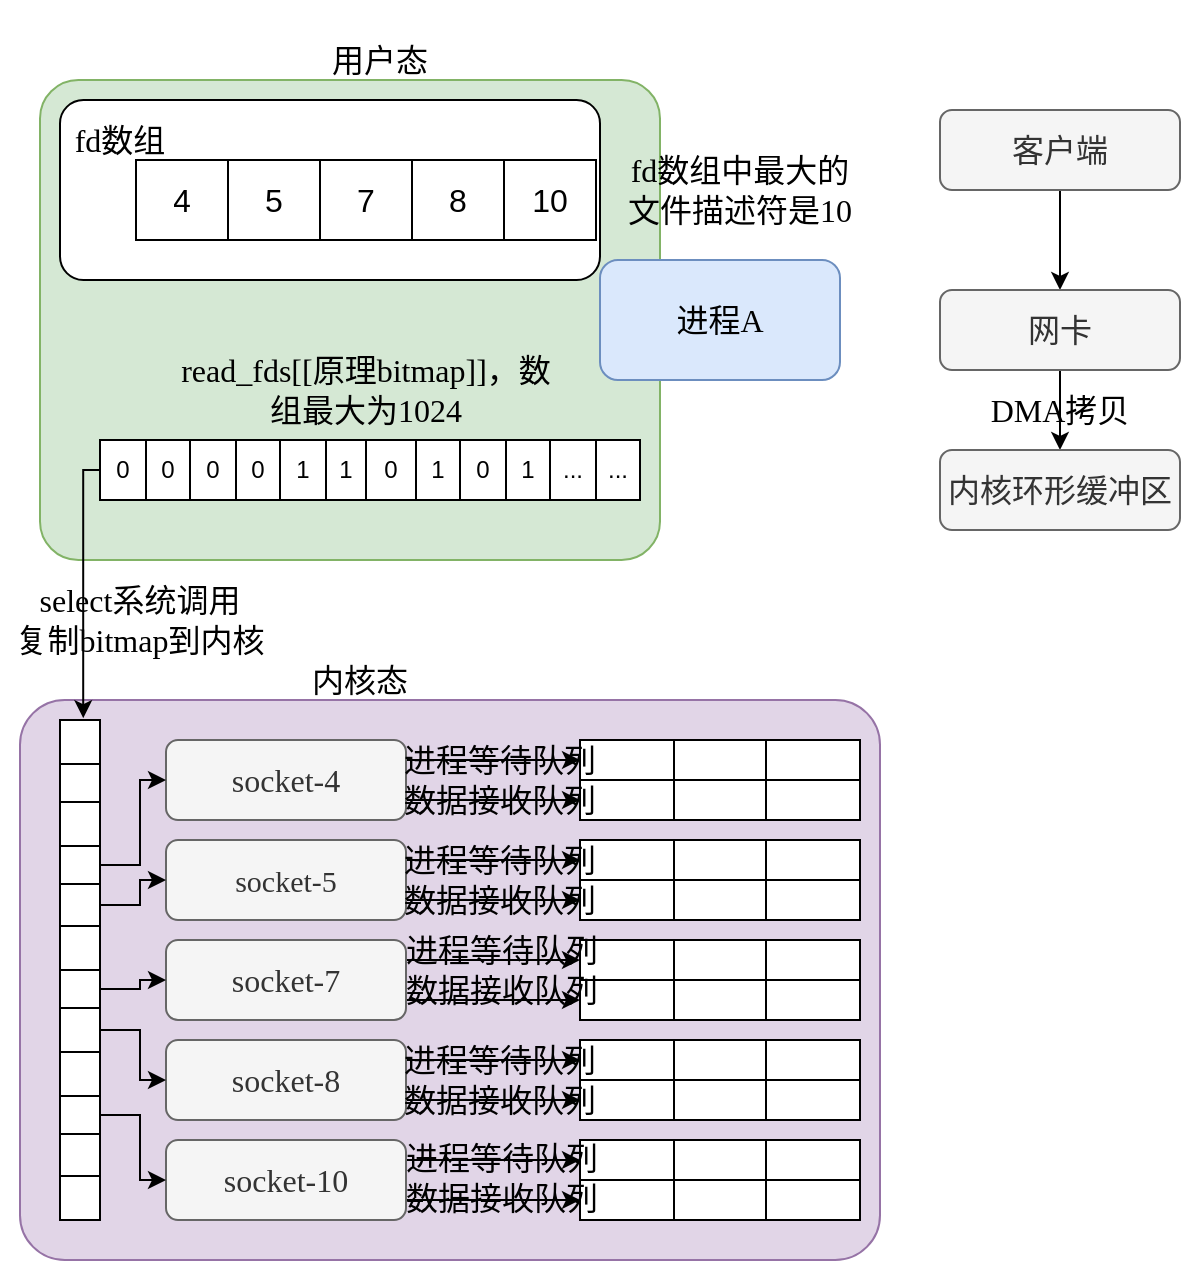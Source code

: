 <mxfile version="21.6.5" type="github">
  <diagram name="第 1 页" id="6udWS3ySSH0aya89lS8T">
    <mxGraphModel dx="1050" dy="625" grid="1" gridSize="10" guides="1" tooltips="1" connect="1" arrows="1" fold="1" page="1" pageScale="1" pageWidth="2336" pageHeight="1654" math="0" shadow="0">
      <root>
        <mxCell id="0" />
        <mxCell id="1" parent="0" />
        <mxCell id="ciYijQNUN_vE_E4ubc4L-1" value="" style="rounded=1;whiteSpace=wrap;html=1;arcSize=8;fillColor=#d5e8d4;strokeColor=#82b366;" vertex="1" parent="1">
          <mxGeometry x="90" y="70" width="310" height="240" as="geometry" />
        </mxCell>
        <mxCell id="ciYijQNUN_vE_E4ubc4L-2" value="&lt;font style=&quot;font-size: 16px;&quot;&gt;用户态&lt;/font&gt;" style="rounded=1;whiteSpace=wrap;html=1;fontFamily=Comic Sans MS;fillColor=none;strokeColor=none;" vertex="1" parent="1">
          <mxGeometry x="200" y="30" width="120" height="60" as="geometry" />
        </mxCell>
        <mxCell id="ciYijQNUN_vE_E4ubc4L-3" value="&lt;font style=&quot;font-size: 16px;&quot; face=&quot;Comic Sans MS&quot;&gt;进程A&lt;/font&gt;" style="rounded=1;whiteSpace=wrap;html=1;fillColor=#dae8fc;strokeColor=#6c8ebf;" vertex="1" parent="1">
          <mxGeometry x="370" y="160" width="120" height="60" as="geometry" />
        </mxCell>
        <mxCell id="ciYijQNUN_vE_E4ubc4L-4" value="" style="shape=table;startSize=0;container=1;collapsible=0;childLayout=tableLayout;fontFamily=Comic Sans MS;fontSize=16;" vertex="1" parent="1">
          <mxGeometry x="120" y="250" width="270" height="30" as="geometry" />
        </mxCell>
        <mxCell id="ciYijQNUN_vE_E4ubc4L-5" value="" style="shape=tableRow;horizontal=0;startSize=0;swimlaneHead=0;swimlaneBody=0;strokeColor=inherit;top=0;left=0;bottom=0;right=0;collapsible=0;dropTarget=0;fillColor=none;points=[[0,0.5],[1,0.5]];portConstraint=eastwest;" vertex="1" parent="ciYijQNUN_vE_E4ubc4L-4">
          <mxGeometry width="270" height="30" as="geometry" />
        </mxCell>
        <mxCell id="ciYijQNUN_vE_E4ubc4L-6" value="0" style="shape=partialRectangle;html=1;whiteSpace=wrap;connectable=0;strokeColor=inherit;overflow=hidden;fillColor=none;top=0;left=0;bottom=0;right=0;pointerEvents=1;" vertex="1" parent="ciYijQNUN_vE_E4ubc4L-5">
          <mxGeometry width="23" height="30" as="geometry">
            <mxRectangle width="23" height="30" as="alternateBounds" />
          </mxGeometry>
        </mxCell>
        <mxCell id="ciYijQNUN_vE_E4ubc4L-7" value="0" style="shape=partialRectangle;html=1;whiteSpace=wrap;connectable=0;strokeColor=inherit;overflow=hidden;fillColor=none;top=0;left=0;bottom=0;right=0;pointerEvents=1;" vertex="1" parent="ciYijQNUN_vE_E4ubc4L-5">
          <mxGeometry x="23" width="22" height="30" as="geometry">
            <mxRectangle width="22" height="30" as="alternateBounds" />
          </mxGeometry>
        </mxCell>
        <mxCell id="ciYijQNUN_vE_E4ubc4L-8" value="0" style="shape=partialRectangle;html=1;whiteSpace=wrap;connectable=0;strokeColor=inherit;overflow=hidden;fillColor=none;top=0;left=0;bottom=0;right=0;pointerEvents=1;" vertex="1" parent="ciYijQNUN_vE_E4ubc4L-5">
          <mxGeometry x="45" width="23" height="30" as="geometry">
            <mxRectangle width="23" height="30" as="alternateBounds" />
          </mxGeometry>
        </mxCell>
        <mxCell id="ciYijQNUN_vE_E4ubc4L-9" value="0" style="shape=partialRectangle;html=1;whiteSpace=wrap;connectable=0;strokeColor=inherit;overflow=hidden;fillColor=none;top=0;left=0;bottom=0;right=0;pointerEvents=1;" vertex="1" parent="ciYijQNUN_vE_E4ubc4L-5">
          <mxGeometry x="68" width="22" height="30" as="geometry">
            <mxRectangle width="22" height="30" as="alternateBounds" />
          </mxGeometry>
        </mxCell>
        <mxCell id="ciYijQNUN_vE_E4ubc4L-10" value="1" style="shape=partialRectangle;html=1;whiteSpace=wrap;connectable=0;strokeColor=inherit;overflow=hidden;fillColor=none;top=0;left=0;bottom=0;right=0;pointerEvents=1;" vertex="1" parent="ciYijQNUN_vE_E4ubc4L-5">
          <mxGeometry x="90" width="23" height="30" as="geometry">
            <mxRectangle width="23" height="30" as="alternateBounds" />
          </mxGeometry>
        </mxCell>
        <mxCell id="ciYijQNUN_vE_E4ubc4L-11" value="1" style="shape=partialRectangle;html=1;whiteSpace=wrap;connectable=0;strokeColor=inherit;overflow=hidden;fillColor=none;top=0;left=0;bottom=0;right=0;pointerEvents=1;" vertex="1" parent="ciYijQNUN_vE_E4ubc4L-5">
          <mxGeometry x="113" width="20" height="30" as="geometry">
            <mxRectangle width="20" height="30" as="alternateBounds" />
          </mxGeometry>
        </mxCell>
        <mxCell id="ciYijQNUN_vE_E4ubc4L-12" value="0" style="shape=partialRectangle;html=1;whiteSpace=wrap;connectable=0;strokeColor=inherit;overflow=hidden;fillColor=none;top=0;left=0;bottom=0;right=0;pointerEvents=1;" vertex="1" parent="ciYijQNUN_vE_E4ubc4L-5">
          <mxGeometry x="133" width="25" height="30" as="geometry">
            <mxRectangle width="25" height="30" as="alternateBounds" />
          </mxGeometry>
        </mxCell>
        <mxCell id="ciYijQNUN_vE_E4ubc4L-13" value="1" style="shape=partialRectangle;html=1;whiteSpace=wrap;connectable=0;strokeColor=inherit;overflow=hidden;fillColor=none;top=0;left=0;bottom=0;right=0;pointerEvents=1;" vertex="1" parent="ciYijQNUN_vE_E4ubc4L-5">
          <mxGeometry x="158" width="22" height="30" as="geometry">
            <mxRectangle width="22" height="30" as="alternateBounds" />
          </mxGeometry>
        </mxCell>
        <mxCell id="ciYijQNUN_vE_E4ubc4L-14" value="0" style="shape=partialRectangle;html=1;whiteSpace=wrap;connectable=0;strokeColor=inherit;overflow=hidden;fillColor=none;top=0;left=0;bottom=0;right=0;pointerEvents=1;" vertex="1" parent="ciYijQNUN_vE_E4ubc4L-5">
          <mxGeometry x="180" width="23" height="30" as="geometry">
            <mxRectangle width="23" height="30" as="alternateBounds" />
          </mxGeometry>
        </mxCell>
        <mxCell id="ciYijQNUN_vE_E4ubc4L-15" value="1" style="shape=partialRectangle;html=1;whiteSpace=wrap;connectable=0;strokeColor=inherit;overflow=hidden;fillColor=none;top=0;left=0;bottom=0;right=0;pointerEvents=1;" vertex="1" parent="ciYijQNUN_vE_E4ubc4L-5">
          <mxGeometry x="203" width="22" height="30" as="geometry">
            <mxRectangle width="22" height="30" as="alternateBounds" />
          </mxGeometry>
        </mxCell>
        <mxCell id="ciYijQNUN_vE_E4ubc4L-16" value="..." style="shape=partialRectangle;html=1;whiteSpace=wrap;connectable=0;strokeColor=inherit;overflow=hidden;fillColor=none;top=0;left=0;bottom=0;right=0;pointerEvents=1;" vertex="1" parent="ciYijQNUN_vE_E4ubc4L-5">
          <mxGeometry x="225" width="23" height="30" as="geometry">
            <mxRectangle width="23" height="30" as="alternateBounds" />
          </mxGeometry>
        </mxCell>
        <mxCell id="ciYijQNUN_vE_E4ubc4L-17" value="..." style="shape=partialRectangle;html=1;whiteSpace=wrap;connectable=0;strokeColor=inherit;overflow=hidden;fillColor=none;top=0;left=0;bottom=0;right=0;pointerEvents=1;" vertex="1" parent="ciYijQNUN_vE_E4ubc4L-5">
          <mxGeometry x="248" width="22" height="30" as="geometry">
            <mxRectangle width="22" height="30" as="alternateBounds" />
          </mxGeometry>
        </mxCell>
        <mxCell id="ciYijQNUN_vE_E4ubc4L-18" value="&lt;font style=&quot;font-size: 16px;&quot;&gt;read_fds[[原理bitmap]]，数组最大为1024&lt;/font&gt;" style="rounded=1;whiteSpace=wrap;html=1;fontFamily=Comic Sans MS;fillColor=none;strokeColor=none;" vertex="1" parent="1">
          <mxGeometry x="153" y="195" width="200" height="60" as="geometry" />
        </mxCell>
        <mxCell id="ciYijQNUN_vE_E4ubc4L-19" value="" style="rounded=1;whiteSpace=wrap;html=1;arcSize=13;" vertex="1" parent="1">
          <mxGeometry x="100" y="80" width="270" height="90" as="geometry" />
        </mxCell>
        <mxCell id="ciYijQNUN_vE_E4ubc4L-20" value="" style="shape=table;startSize=0;container=1;collapsible=0;childLayout=tableLayout;fontSize=15;" vertex="1" parent="1">
          <mxGeometry x="138" y="110" width="230" height="40" as="geometry" />
        </mxCell>
        <mxCell id="ciYijQNUN_vE_E4ubc4L-21" value="" style="shape=tableRow;horizontal=0;startSize=0;swimlaneHead=0;swimlaneBody=0;strokeColor=inherit;top=0;left=0;bottom=0;right=0;collapsible=0;dropTarget=0;fillColor=none;points=[[0,0.5],[1,0.5]];portConstraint=eastwest;fontSize=15;" vertex="1" parent="ciYijQNUN_vE_E4ubc4L-20">
          <mxGeometry width="230" height="40" as="geometry" />
        </mxCell>
        <mxCell id="ciYijQNUN_vE_E4ubc4L-22" value="4" style="shape=partialRectangle;html=1;whiteSpace=wrap;connectable=0;strokeColor=inherit;overflow=hidden;fillColor=none;top=0;left=0;bottom=0;right=0;pointerEvents=1;fontSize=16;" vertex="1" parent="ciYijQNUN_vE_E4ubc4L-21">
          <mxGeometry width="46" height="40" as="geometry">
            <mxRectangle width="46" height="40" as="alternateBounds" />
          </mxGeometry>
        </mxCell>
        <mxCell id="ciYijQNUN_vE_E4ubc4L-23" value="5" style="shape=partialRectangle;html=1;whiteSpace=wrap;connectable=0;strokeColor=inherit;overflow=hidden;fillColor=none;top=0;left=0;bottom=0;right=0;pointerEvents=1;fontSize=16;" vertex="1" parent="ciYijQNUN_vE_E4ubc4L-21">
          <mxGeometry x="46" width="46" height="40" as="geometry">
            <mxRectangle width="46" height="40" as="alternateBounds" />
          </mxGeometry>
        </mxCell>
        <mxCell id="ciYijQNUN_vE_E4ubc4L-24" value="7" style="shape=partialRectangle;html=1;whiteSpace=wrap;connectable=0;strokeColor=inherit;overflow=hidden;fillColor=none;top=0;left=0;bottom=0;right=0;pointerEvents=1;fontSize=16;" vertex="1" parent="ciYijQNUN_vE_E4ubc4L-21">
          <mxGeometry x="92" width="46" height="40" as="geometry">
            <mxRectangle width="46" height="40" as="alternateBounds" />
          </mxGeometry>
        </mxCell>
        <mxCell id="ciYijQNUN_vE_E4ubc4L-25" value="8" style="shape=partialRectangle;html=1;whiteSpace=wrap;connectable=0;strokeColor=inherit;overflow=hidden;fillColor=none;top=0;left=0;bottom=0;right=0;pointerEvents=1;fontSize=16;" vertex="1" parent="ciYijQNUN_vE_E4ubc4L-21">
          <mxGeometry x="138" width="46" height="40" as="geometry">
            <mxRectangle width="46" height="40" as="alternateBounds" />
          </mxGeometry>
        </mxCell>
        <mxCell id="ciYijQNUN_vE_E4ubc4L-26" value="10" style="shape=partialRectangle;html=1;whiteSpace=wrap;connectable=0;strokeColor=inherit;overflow=hidden;fillColor=none;top=0;left=0;bottom=0;right=0;pointerEvents=1;fontSize=16;" vertex="1" parent="ciYijQNUN_vE_E4ubc4L-21">
          <mxGeometry x="184" width="46" height="40" as="geometry">
            <mxRectangle width="46" height="40" as="alternateBounds" />
          </mxGeometry>
        </mxCell>
        <mxCell id="ciYijQNUN_vE_E4ubc4L-27" value="&lt;font style=&quot;font-size: 16px;&quot;&gt;fd数组&lt;/font&gt;" style="rounded=1;whiteSpace=wrap;html=1;fontFamily=Comic Sans MS;fillColor=none;strokeColor=none;" vertex="1" parent="1">
          <mxGeometry x="70" y="70" width="120" height="60" as="geometry" />
        </mxCell>
        <mxCell id="ciYijQNUN_vE_E4ubc4L-31" style="edgeStyle=orthogonalEdgeStyle;rounded=0;orthogonalLoop=1;jettySize=auto;html=1;exitX=0.5;exitY=1;exitDx=0;exitDy=0;entryX=0.5;entryY=0;entryDx=0;entryDy=0;" edge="1" parent="1" source="ciYijQNUN_vE_E4ubc4L-28" target="ciYijQNUN_vE_E4ubc4L-29">
          <mxGeometry relative="1" as="geometry" />
        </mxCell>
        <mxCell id="ciYijQNUN_vE_E4ubc4L-28" value="&lt;font style=&quot;font-size: 16px;&quot; face=&quot;Comic Sans MS&quot;&gt;客户端&lt;/font&gt;" style="rounded=1;whiteSpace=wrap;html=1;fillColor=#f5f5f5;fontColor=#333333;strokeColor=#666666;" vertex="1" parent="1">
          <mxGeometry x="540" y="85" width="120" height="40" as="geometry" />
        </mxCell>
        <mxCell id="ciYijQNUN_vE_E4ubc4L-32" style="edgeStyle=orthogonalEdgeStyle;rounded=0;orthogonalLoop=1;jettySize=auto;html=1;exitX=0.5;exitY=1;exitDx=0;exitDy=0;entryX=0.5;entryY=0;entryDx=0;entryDy=0;" edge="1" parent="1" source="ciYijQNUN_vE_E4ubc4L-29" target="ciYijQNUN_vE_E4ubc4L-30">
          <mxGeometry relative="1" as="geometry" />
        </mxCell>
        <mxCell id="ciYijQNUN_vE_E4ubc4L-29" value="&lt;font style=&quot;font-size: 16px;&quot; face=&quot;Comic Sans MS&quot;&gt;网卡&lt;/font&gt;" style="rounded=1;whiteSpace=wrap;html=1;fillColor=#f5f5f5;fontColor=#333333;strokeColor=#666666;" vertex="1" parent="1">
          <mxGeometry x="540" y="175" width="120" height="40" as="geometry" />
        </mxCell>
        <mxCell id="ciYijQNUN_vE_E4ubc4L-30" value="&lt;font style=&quot;font-size: 16px;&quot; face=&quot;Comic Sans MS&quot;&gt;内核环形缓冲区&lt;/font&gt;" style="rounded=1;whiteSpace=wrap;html=1;fillColor=#f5f5f5;fontColor=#333333;strokeColor=#666666;" vertex="1" parent="1">
          <mxGeometry x="540" y="255" width="120" height="40" as="geometry" />
        </mxCell>
        <mxCell id="ciYijQNUN_vE_E4ubc4L-33" value="&lt;font style=&quot;font-size: 16px;&quot;&gt;DMA拷贝&lt;/font&gt;" style="rounded=1;whiteSpace=wrap;html=1;fontFamily=Comic Sans MS;fillColor=none;strokeColor=none;" vertex="1" parent="1">
          <mxGeometry x="540" y="205" width="120" height="60" as="geometry" />
        </mxCell>
        <mxCell id="ciYijQNUN_vE_E4ubc4L-34" value="&lt;font style=&quot;font-size: 16px;&quot;&gt;fd数组中最大的文件描述符是10&lt;/font&gt;" style="rounded=1;whiteSpace=wrap;html=1;fontFamily=Comic Sans MS;fillColor=none;strokeColor=none;" vertex="1" parent="1">
          <mxGeometry x="380" y="95" width="120" height="60" as="geometry" />
        </mxCell>
        <mxCell id="ciYijQNUN_vE_E4ubc4L-35" value="" style="rounded=1;whiteSpace=wrap;html=1;arcSize=8;fillColor=#e1d5e7;strokeColor=#9673a6;" vertex="1" parent="1">
          <mxGeometry x="80" y="380" width="430" height="280" as="geometry" />
        </mxCell>
        <mxCell id="ciYijQNUN_vE_E4ubc4L-36" value="&lt;font style=&quot;font-size: 16px;&quot;&gt;内核态&lt;/font&gt;" style="rounded=1;whiteSpace=wrap;html=1;fontFamily=Comic Sans MS;fillColor=none;strokeColor=none;" vertex="1" parent="1">
          <mxGeometry x="190" y="340" width="120" height="60" as="geometry" />
        </mxCell>
        <mxCell id="ciYijQNUN_vE_E4ubc4L-63" value="" style="shape=table;startSize=0;container=1;collapsible=0;childLayout=tableLayout;" vertex="1" parent="1">
          <mxGeometry x="100" y="390" width="20" height="250" as="geometry" />
        </mxCell>
        <mxCell id="ciYijQNUN_vE_E4ubc4L-64" value="" style="shape=tableRow;horizontal=0;startSize=0;swimlaneHead=0;swimlaneBody=0;strokeColor=inherit;top=0;left=0;bottom=0;right=0;collapsible=0;dropTarget=0;fillColor=none;points=[[0,0.5],[1,0.5]];portConstraint=eastwest;" vertex="1" parent="ciYijQNUN_vE_E4ubc4L-63">
          <mxGeometry width="20" height="22" as="geometry" />
        </mxCell>
        <mxCell id="ciYijQNUN_vE_E4ubc4L-65" value="" style="shape=partialRectangle;html=1;whiteSpace=wrap;connectable=0;strokeColor=inherit;overflow=hidden;fillColor=none;top=0;left=0;bottom=0;right=0;pointerEvents=1;" vertex="1" parent="ciYijQNUN_vE_E4ubc4L-64">
          <mxGeometry width="20" height="22" as="geometry">
            <mxRectangle width="20" height="22" as="alternateBounds" />
          </mxGeometry>
        </mxCell>
        <mxCell id="ciYijQNUN_vE_E4ubc4L-66" value="" style="shape=tableRow;horizontal=0;startSize=0;swimlaneHead=0;swimlaneBody=0;strokeColor=inherit;top=0;left=0;bottom=0;right=0;collapsible=0;dropTarget=0;fillColor=none;points=[[0,0.5],[1,0.5]];portConstraint=eastwest;" vertex="1" parent="ciYijQNUN_vE_E4ubc4L-63">
          <mxGeometry y="22" width="20" height="19" as="geometry" />
        </mxCell>
        <mxCell id="ciYijQNUN_vE_E4ubc4L-67" value="" style="shape=partialRectangle;html=1;whiteSpace=wrap;connectable=0;strokeColor=inherit;overflow=hidden;fillColor=none;top=0;left=0;bottom=0;right=0;pointerEvents=1;" vertex="1" parent="ciYijQNUN_vE_E4ubc4L-66">
          <mxGeometry width="20" height="19" as="geometry">
            <mxRectangle width="20" height="19" as="alternateBounds" />
          </mxGeometry>
        </mxCell>
        <mxCell id="ciYijQNUN_vE_E4ubc4L-68" value="" style="shape=tableRow;horizontal=0;startSize=0;swimlaneHead=0;swimlaneBody=0;strokeColor=inherit;top=0;left=0;bottom=0;right=0;collapsible=0;dropTarget=0;fillColor=none;points=[[0,0.5],[1,0.5]];portConstraint=eastwest;" vertex="1" parent="ciYijQNUN_vE_E4ubc4L-63">
          <mxGeometry y="41" width="20" height="22" as="geometry" />
        </mxCell>
        <mxCell id="ciYijQNUN_vE_E4ubc4L-69" value="" style="shape=partialRectangle;html=1;whiteSpace=wrap;connectable=0;strokeColor=inherit;overflow=hidden;fillColor=none;top=0;left=0;bottom=0;right=0;pointerEvents=1;" vertex="1" parent="ciYijQNUN_vE_E4ubc4L-68">
          <mxGeometry width="20" height="22" as="geometry">
            <mxRectangle width="20" height="22" as="alternateBounds" />
          </mxGeometry>
        </mxCell>
        <mxCell id="ciYijQNUN_vE_E4ubc4L-72" value="" style="shape=tableRow;horizontal=0;startSize=0;swimlaneHead=0;swimlaneBody=0;strokeColor=inherit;top=0;left=0;bottom=0;right=0;collapsible=0;dropTarget=0;fillColor=none;points=[[0,0.5],[1,0.5]];portConstraint=eastwest;" vertex="1" parent="ciYijQNUN_vE_E4ubc4L-63">
          <mxGeometry y="63" width="20" height="19" as="geometry" />
        </mxCell>
        <mxCell id="ciYijQNUN_vE_E4ubc4L-73" value="" style="shape=partialRectangle;html=1;whiteSpace=wrap;connectable=0;strokeColor=inherit;overflow=hidden;fillColor=none;top=0;left=0;bottom=0;right=0;pointerEvents=1;" vertex="1" parent="ciYijQNUN_vE_E4ubc4L-72">
          <mxGeometry width="20" height="19" as="geometry">
            <mxRectangle width="20" height="19" as="alternateBounds" />
          </mxGeometry>
        </mxCell>
        <mxCell id="ciYijQNUN_vE_E4ubc4L-74" value="" style="shape=tableRow;horizontal=0;startSize=0;swimlaneHead=0;swimlaneBody=0;strokeColor=inherit;top=0;left=0;bottom=0;right=0;collapsible=0;dropTarget=0;fillColor=none;points=[[0,0.5],[1,0.5]];portConstraint=eastwest;" vertex="1" parent="ciYijQNUN_vE_E4ubc4L-63">
          <mxGeometry y="82" width="20" height="21" as="geometry" />
        </mxCell>
        <mxCell id="ciYijQNUN_vE_E4ubc4L-75" value="" style="shape=partialRectangle;html=1;whiteSpace=wrap;connectable=0;strokeColor=inherit;overflow=hidden;fillColor=none;top=0;left=0;bottom=0;right=0;pointerEvents=1;" vertex="1" parent="ciYijQNUN_vE_E4ubc4L-74">
          <mxGeometry width="20" height="21" as="geometry">
            <mxRectangle width="20" height="21" as="alternateBounds" />
          </mxGeometry>
        </mxCell>
        <mxCell id="ciYijQNUN_vE_E4ubc4L-76" value="" style="shape=tableRow;horizontal=0;startSize=0;swimlaneHead=0;swimlaneBody=0;strokeColor=inherit;top=0;left=0;bottom=0;right=0;collapsible=0;dropTarget=0;fillColor=none;points=[[0,0.5],[1,0.5]];portConstraint=eastwest;" vertex="1" parent="ciYijQNUN_vE_E4ubc4L-63">
          <mxGeometry y="103" width="20" height="22" as="geometry" />
        </mxCell>
        <mxCell id="ciYijQNUN_vE_E4ubc4L-77" value="" style="shape=partialRectangle;html=1;whiteSpace=wrap;connectable=0;strokeColor=inherit;overflow=hidden;fillColor=none;top=0;left=0;bottom=0;right=0;pointerEvents=1;" vertex="1" parent="ciYijQNUN_vE_E4ubc4L-76">
          <mxGeometry width="20" height="22" as="geometry">
            <mxRectangle width="20" height="22" as="alternateBounds" />
          </mxGeometry>
        </mxCell>
        <mxCell id="ciYijQNUN_vE_E4ubc4L-78" value="" style="shape=tableRow;horizontal=0;startSize=0;swimlaneHead=0;swimlaneBody=0;strokeColor=inherit;top=0;left=0;bottom=0;right=0;collapsible=0;dropTarget=0;fillColor=none;points=[[0,0.5],[1,0.5]];portConstraint=eastwest;" vertex="1" parent="ciYijQNUN_vE_E4ubc4L-63">
          <mxGeometry y="125" width="20" height="19" as="geometry" />
        </mxCell>
        <mxCell id="ciYijQNUN_vE_E4ubc4L-79" value="" style="shape=partialRectangle;html=1;whiteSpace=wrap;connectable=0;strokeColor=inherit;overflow=hidden;fillColor=none;top=0;left=0;bottom=0;right=0;pointerEvents=1;" vertex="1" parent="ciYijQNUN_vE_E4ubc4L-78">
          <mxGeometry width="20" height="19" as="geometry">
            <mxRectangle width="20" height="19" as="alternateBounds" />
          </mxGeometry>
        </mxCell>
        <mxCell id="ciYijQNUN_vE_E4ubc4L-80" value="" style="shape=tableRow;horizontal=0;startSize=0;swimlaneHead=0;swimlaneBody=0;strokeColor=inherit;top=0;left=0;bottom=0;right=0;collapsible=0;dropTarget=0;fillColor=none;points=[[0,0.5],[1,0.5]];portConstraint=eastwest;" vertex="1" parent="ciYijQNUN_vE_E4ubc4L-63">
          <mxGeometry y="144" width="20" height="22" as="geometry" />
        </mxCell>
        <mxCell id="ciYijQNUN_vE_E4ubc4L-81" value="" style="shape=partialRectangle;html=1;whiteSpace=wrap;connectable=0;strokeColor=inherit;overflow=hidden;fillColor=none;top=0;left=0;bottom=0;right=0;pointerEvents=1;" vertex="1" parent="ciYijQNUN_vE_E4ubc4L-80">
          <mxGeometry width="20" height="22" as="geometry">
            <mxRectangle width="20" height="22" as="alternateBounds" />
          </mxGeometry>
        </mxCell>
        <mxCell id="ciYijQNUN_vE_E4ubc4L-82" value="" style="shape=tableRow;horizontal=0;startSize=0;swimlaneHead=0;swimlaneBody=0;strokeColor=inherit;top=0;left=0;bottom=0;right=0;collapsible=0;dropTarget=0;fillColor=none;points=[[0,0.5],[1,0.5]];portConstraint=eastwest;" vertex="1" parent="ciYijQNUN_vE_E4ubc4L-63">
          <mxGeometry y="166" width="20" height="22" as="geometry" />
        </mxCell>
        <mxCell id="ciYijQNUN_vE_E4ubc4L-83" value="" style="shape=partialRectangle;html=1;whiteSpace=wrap;connectable=0;strokeColor=inherit;overflow=hidden;fillColor=none;top=0;left=0;bottom=0;right=0;pointerEvents=1;" vertex="1" parent="ciYijQNUN_vE_E4ubc4L-82">
          <mxGeometry width="20" height="22" as="geometry">
            <mxRectangle width="20" height="22" as="alternateBounds" />
          </mxGeometry>
        </mxCell>
        <mxCell id="ciYijQNUN_vE_E4ubc4L-84" value="" style="shape=tableRow;horizontal=0;startSize=0;swimlaneHead=0;swimlaneBody=0;strokeColor=inherit;top=0;left=0;bottom=0;right=0;collapsible=0;dropTarget=0;fillColor=none;points=[[0,0.5],[1,0.5]];portConstraint=eastwest;" vertex="1" parent="ciYijQNUN_vE_E4ubc4L-63">
          <mxGeometry y="188" width="20" height="19" as="geometry" />
        </mxCell>
        <mxCell id="ciYijQNUN_vE_E4ubc4L-85" value="" style="shape=partialRectangle;html=1;whiteSpace=wrap;connectable=0;strokeColor=inherit;overflow=hidden;fillColor=none;top=0;left=0;bottom=0;right=0;pointerEvents=1;" vertex="1" parent="ciYijQNUN_vE_E4ubc4L-84">
          <mxGeometry width="20" height="19" as="geometry">
            <mxRectangle width="20" height="19" as="alternateBounds" />
          </mxGeometry>
        </mxCell>
        <mxCell id="ciYijQNUN_vE_E4ubc4L-86" value="" style="shape=tableRow;horizontal=0;startSize=0;swimlaneHead=0;swimlaneBody=0;strokeColor=inherit;top=0;left=0;bottom=0;right=0;collapsible=0;dropTarget=0;fillColor=none;points=[[0,0.5],[1,0.5]];portConstraint=eastwest;" vertex="1" parent="ciYijQNUN_vE_E4ubc4L-63">
          <mxGeometry y="207" width="20" height="21" as="geometry" />
        </mxCell>
        <mxCell id="ciYijQNUN_vE_E4ubc4L-87" value="" style="shape=partialRectangle;html=1;whiteSpace=wrap;connectable=0;strokeColor=inherit;overflow=hidden;fillColor=none;top=0;left=0;bottom=0;right=0;pointerEvents=1;" vertex="1" parent="ciYijQNUN_vE_E4ubc4L-86">
          <mxGeometry width="20" height="21" as="geometry">
            <mxRectangle width="20" height="21" as="alternateBounds" />
          </mxGeometry>
        </mxCell>
        <mxCell id="ciYijQNUN_vE_E4ubc4L-70" value="" style="shape=tableRow;horizontal=0;startSize=0;swimlaneHead=0;swimlaneBody=0;strokeColor=inherit;top=0;left=0;bottom=0;right=0;collapsible=0;dropTarget=0;fillColor=none;points=[[0,0.5],[1,0.5]];portConstraint=eastwest;" vertex="1" parent="ciYijQNUN_vE_E4ubc4L-63">
          <mxGeometry y="228" width="20" height="22" as="geometry" />
        </mxCell>
        <mxCell id="ciYijQNUN_vE_E4ubc4L-71" value="" style="shape=partialRectangle;html=1;whiteSpace=wrap;connectable=0;strokeColor=inherit;overflow=hidden;fillColor=none;top=0;left=0;bottom=0;right=0;pointerEvents=1;" vertex="1" parent="ciYijQNUN_vE_E4ubc4L-70">
          <mxGeometry width="20" height="22" as="geometry">
            <mxRectangle width="20" height="22" as="alternateBounds" />
          </mxGeometry>
        </mxCell>
        <mxCell id="ciYijQNUN_vE_E4ubc4L-88" style="edgeStyle=orthogonalEdgeStyle;rounded=0;orthogonalLoop=1;jettySize=auto;html=1;exitX=0;exitY=0.5;exitDx=0;exitDy=0;entryX=0.58;entryY=-0.042;entryDx=0;entryDy=0;entryPerimeter=0;" edge="1" parent="1" source="ciYijQNUN_vE_E4ubc4L-5" target="ciYijQNUN_vE_E4ubc4L-64">
          <mxGeometry relative="1" as="geometry">
            <Array as="points">
              <mxPoint x="112" y="265" />
            </Array>
          </mxGeometry>
        </mxCell>
        <mxCell id="ciYijQNUN_vE_E4ubc4L-90" value="&lt;font style=&quot;font-size: 16px;&quot;&gt;select系统调用&lt;br&gt;复制bitmap到内核&lt;br&gt;&lt;/font&gt;" style="rounded=1;whiteSpace=wrap;html=1;fontFamily=Comic Sans MS;fillColor=none;strokeColor=none;" vertex="1" parent="1">
          <mxGeometry x="70" y="310" width="140" height="60" as="geometry" />
        </mxCell>
        <mxCell id="ciYijQNUN_vE_E4ubc4L-147" style="edgeStyle=orthogonalEdgeStyle;rounded=0;orthogonalLoop=1;jettySize=auto;html=1;exitX=1;exitY=0.25;exitDx=0;exitDy=0;" edge="1" parent="1" source="ciYijQNUN_vE_E4ubc4L-91" target="ciYijQNUN_vE_E4ubc4L-98">
          <mxGeometry relative="1" as="geometry" />
        </mxCell>
        <mxCell id="ciYijQNUN_vE_E4ubc4L-148" style="edgeStyle=orthogonalEdgeStyle;rounded=0;orthogonalLoop=1;jettySize=auto;html=1;exitX=1;exitY=0.75;exitDx=0;exitDy=0;" edge="1" parent="1" source="ciYijQNUN_vE_E4ubc4L-91" target="ciYijQNUN_vE_E4ubc4L-103">
          <mxGeometry relative="1" as="geometry" />
        </mxCell>
        <mxCell id="ciYijQNUN_vE_E4ubc4L-91" value="&lt;font style=&quot;font-size: 16px;&quot; face=&quot;Comic Sans MS&quot;&gt;socket-4&lt;/font&gt;" style="rounded=1;whiteSpace=wrap;html=1;fillColor=#f5f5f5;fontColor=#333333;strokeColor=#666666;" vertex="1" parent="1">
          <mxGeometry x="153" y="400" width="120" height="40" as="geometry" />
        </mxCell>
        <mxCell id="ciYijQNUN_vE_E4ubc4L-150" style="edgeStyle=orthogonalEdgeStyle;rounded=0;orthogonalLoop=1;jettySize=auto;html=1;exitX=1;exitY=0.25;exitDx=0;exitDy=0;" edge="1" parent="1" source="ciYijQNUN_vE_E4ubc4L-92" target="ciYijQNUN_vE_E4ubc4L-113">
          <mxGeometry relative="1" as="geometry" />
        </mxCell>
        <mxCell id="ciYijQNUN_vE_E4ubc4L-151" style="edgeStyle=orthogonalEdgeStyle;rounded=0;orthogonalLoop=1;jettySize=auto;html=1;exitX=1;exitY=0.75;exitDx=0;exitDy=0;" edge="1" parent="1" source="ciYijQNUN_vE_E4ubc4L-92" target="ciYijQNUN_vE_E4ubc4L-108">
          <mxGeometry relative="1" as="geometry" />
        </mxCell>
        <mxCell id="ciYijQNUN_vE_E4ubc4L-92" value="&lt;font face=&quot;Comic Sans MS&quot; style=&quot;font-size: 15px;&quot;&gt;socket-5&lt;/font&gt;" style="rounded=1;whiteSpace=wrap;html=1;fillColor=#f5f5f5;fontColor=#333333;strokeColor=#666666;" vertex="1" parent="1">
          <mxGeometry x="153" y="450" width="120" height="40" as="geometry" />
        </mxCell>
        <mxCell id="ciYijQNUN_vE_E4ubc4L-152" style="edgeStyle=orthogonalEdgeStyle;rounded=0;orthogonalLoop=1;jettySize=auto;html=1;exitX=1;exitY=0.25;exitDx=0;exitDy=0;" edge="1" parent="1" source="ciYijQNUN_vE_E4ubc4L-93" target="ciYijQNUN_vE_E4ubc4L-123">
          <mxGeometry relative="1" as="geometry" />
        </mxCell>
        <mxCell id="ciYijQNUN_vE_E4ubc4L-153" style="edgeStyle=orthogonalEdgeStyle;rounded=0;orthogonalLoop=1;jettySize=auto;html=1;exitX=1;exitY=0.75;exitDx=0;exitDy=0;entryX=0;entryY=0.5;entryDx=0;entryDy=0;" edge="1" parent="1" source="ciYijQNUN_vE_E4ubc4L-93" target="ciYijQNUN_vE_E4ubc4L-118">
          <mxGeometry relative="1" as="geometry" />
        </mxCell>
        <mxCell id="ciYijQNUN_vE_E4ubc4L-93" value="&lt;font style=&quot;font-size: 16px;&quot; face=&quot;Comic Sans MS&quot;&gt;socket-7&lt;/font&gt;" style="rounded=1;whiteSpace=wrap;html=1;fillColor=#f5f5f5;fontColor=#333333;strokeColor=#666666;" vertex="1" parent="1">
          <mxGeometry x="153" y="500" width="120" height="40" as="geometry" />
        </mxCell>
        <mxCell id="ciYijQNUN_vE_E4ubc4L-154" style="edgeStyle=orthogonalEdgeStyle;rounded=0;orthogonalLoop=1;jettySize=auto;html=1;exitX=1;exitY=0.25;exitDx=0;exitDy=0;" edge="1" parent="1" source="ciYijQNUN_vE_E4ubc4L-94" target="ciYijQNUN_vE_E4ubc4L-133">
          <mxGeometry relative="1" as="geometry" />
        </mxCell>
        <mxCell id="ciYijQNUN_vE_E4ubc4L-155" style="edgeStyle=orthogonalEdgeStyle;rounded=0;orthogonalLoop=1;jettySize=auto;html=1;exitX=1;exitY=0.75;exitDx=0;exitDy=0;entryX=0;entryY=0.5;entryDx=0;entryDy=0;" edge="1" parent="1" source="ciYijQNUN_vE_E4ubc4L-94" target="ciYijQNUN_vE_E4ubc4L-128">
          <mxGeometry relative="1" as="geometry" />
        </mxCell>
        <mxCell id="ciYijQNUN_vE_E4ubc4L-94" value="&lt;font style=&quot;font-size: 16px;&quot; face=&quot;Comic Sans MS&quot;&gt;socket-8&lt;/font&gt;" style="rounded=1;whiteSpace=wrap;html=1;fillColor=#f5f5f5;fontColor=#333333;strokeColor=#666666;" vertex="1" parent="1">
          <mxGeometry x="153" y="550" width="120" height="40" as="geometry" />
        </mxCell>
        <mxCell id="ciYijQNUN_vE_E4ubc4L-156" style="edgeStyle=orthogonalEdgeStyle;rounded=0;orthogonalLoop=1;jettySize=auto;html=1;exitX=1;exitY=0.25;exitDx=0;exitDy=0;" edge="1" parent="1" source="ciYijQNUN_vE_E4ubc4L-95" target="ciYijQNUN_vE_E4ubc4L-143">
          <mxGeometry relative="1" as="geometry" />
        </mxCell>
        <mxCell id="ciYijQNUN_vE_E4ubc4L-157" style="edgeStyle=orthogonalEdgeStyle;rounded=0;orthogonalLoop=1;jettySize=auto;html=1;exitX=1;exitY=0.75;exitDx=0;exitDy=0;" edge="1" parent="1" source="ciYijQNUN_vE_E4ubc4L-95" target="ciYijQNUN_vE_E4ubc4L-138">
          <mxGeometry relative="1" as="geometry" />
        </mxCell>
        <mxCell id="ciYijQNUN_vE_E4ubc4L-95" value="&lt;font style=&quot;font-size: 16px;&quot; face=&quot;Comic Sans MS&quot;&gt;socket-10&lt;/font&gt;" style="rounded=1;whiteSpace=wrap;html=1;fillColor=#f5f5f5;fontColor=#333333;strokeColor=#666666;" vertex="1" parent="1">
          <mxGeometry x="153" y="600" width="120" height="40" as="geometry" />
        </mxCell>
        <mxCell id="ciYijQNUN_vE_E4ubc4L-97" value="" style="shape=table;startSize=0;container=1;collapsible=0;childLayout=tableLayout;" vertex="1" parent="1">
          <mxGeometry x="360" y="400" width="140" height="20" as="geometry" />
        </mxCell>
        <mxCell id="ciYijQNUN_vE_E4ubc4L-98" value="" style="shape=tableRow;horizontal=0;startSize=0;swimlaneHead=0;swimlaneBody=0;strokeColor=inherit;top=0;left=0;bottom=0;right=0;collapsible=0;dropTarget=0;fillColor=none;points=[[0,0.5],[1,0.5]];portConstraint=eastwest;" vertex="1" parent="ciYijQNUN_vE_E4ubc4L-97">
          <mxGeometry width="140" height="20" as="geometry" />
        </mxCell>
        <mxCell id="ciYijQNUN_vE_E4ubc4L-99" value="" style="shape=partialRectangle;html=1;whiteSpace=wrap;connectable=0;strokeColor=inherit;overflow=hidden;fillColor=none;top=0;left=0;bottom=0;right=0;pointerEvents=1;" vertex="1" parent="ciYijQNUN_vE_E4ubc4L-98">
          <mxGeometry width="47" height="20" as="geometry">
            <mxRectangle width="47" height="20" as="alternateBounds" />
          </mxGeometry>
        </mxCell>
        <mxCell id="ciYijQNUN_vE_E4ubc4L-100" value="" style="shape=partialRectangle;html=1;whiteSpace=wrap;connectable=0;strokeColor=inherit;overflow=hidden;fillColor=none;top=0;left=0;bottom=0;right=0;pointerEvents=1;" vertex="1" parent="ciYijQNUN_vE_E4ubc4L-98">
          <mxGeometry x="47" width="46" height="20" as="geometry">
            <mxRectangle width="46" height="20" as="alternateBounds" />
          </mxGeometry>
        </mxCell>
        <mxCell id="ciYijQNUN_vE_E4ubc4L-101" value="" style="shape=partialRectangle;html=1;whiteSpace=wrap;connectable=0;strokeColor=inherit;overflow=hidden;fillColor=none;top=0;left=0;bottom=0;right=0;pointerEvents=1;" vertex="1" parent="ciYijQNUN_vE_E4ubc4L-98">
          <mxGeometry x="93" width="47" height="20" as="geometry">
            <mxRectangle width="47" height="20" as="alternateBounds" />
          </mxGeometry>
        </mxCell>
        <mxCell id="ciYijQNUN_vE_E4ubc4L-102" value="" style="shape=table;startSize=0;container=1;collapsible=0;childLayout=tableLayout;" vertex="1" parent="1">
          <mxGeometry x="360" y="420" width="140" height="20" as="geometry" />
        </mxCell>
        <mxCell id="ciYijQNUN_vE_E4ubc4L-103" value="" style="shape=tableRow;horizontal=0;startSize=0;swimlaneHead=0;swimlaneBody=0;strokeColor=inherit;top=0;left=0;bottom=0;right=0;collapsible=0;dropTarget=0;fillColor=none;points=[[0,0.5],[1,0.5]];portConstraint=eastwest;" vertex="1" parent="ciYijQNUN_vE_E4ubc4L-102">
          <mxGeometry width="140" height="20" as="geometry" />
        </mxCell>
        <mxCell id="ciYijQNUN_vE_E4ubc4L-104" value="" style="shape=partialRectangle;html=1;whiteSpace=wrap;connectable=0;strokeColor=inherit;overflow=hidden;fillColor=none;top=0;left=0;bottom=0;right=0;pointerEvents=1;" vertex="1" parent="ciYijQNUN_vE_E4ubc4L-103">
          <mxGeometry width="47" height="20" as="geometry">
            <mxRectangle width="47" height="20" as="alternateBounds" />
          </mxGeometry>
        </mxCell>
        <mxCell id="ciYijQNUN_vE_E4ubc4L-105" value="" style="shape=partialRectangle;html=1;whiteSpace=wrap;connectable=0;strokeColor=inherit;overflow=hidden;fillColor=none;top=0;left=0;bottom=0;right=0;pointerEvents=1;" vertex="1" parent="ciYijQNUN_vE_E4ubc4L-103">
          <mxGeometry x="47" width="46" height="20" as="geometry">
            <mxRectangle width="46" height="20" as="alternateBounds" />
          </mxGeometry>
        </mxCell>
        <mxCell id="ciYijQNUN_vE_E4ubc4L-106" value="" style="shape=partialRectangle;html=1;whiteSpace=wrap;connectable=0;strokeColor=inherit;overflow=hidden;fillColor=none;top=0;left=0;bottom=0;right=0;pointerEvents=1;" vertex="1" parent="ciYijQNUN_vE_E4ubc4L-103">
          <mxGeometry x="93" width="47" height="20" as="geometry">
            <mxRectangle width="47" height="20" as="alternateBounds" />
          </mxGeometry>
        </mxCell>
        <mxCell id="ciYijQNUN_vE_E4ubc4L-107" value="" style="shape=table;startSize=0;container=1;collapsible=0;childLayout=tableLayout;" vertex="1" parent="1">
          <mxGeometry x="360" y="470" width="140" height="20" as="geometry" />
        </mxCell>
        <mxCell id="ciYijQNUN_vE_E4ubc4L-108" value="" style="shape=tableRow;horizontal=0;startSize=0;swimlaneHead=0;swimlaneBody=0;strokeColor=inherit;top=0;left=0;bottom=0;right=0;collapsible=0;dropTarget=0;fillColor=none;points=[[0,0.5],[1,0.5]];portConstraint=eastwest;" vertex="1" parent="ciYijQNUN_vE_E4ubc4L-107">
          <mxGeometry width="140" height="20" as="geometry" />
        </mxCell>
        <mxCell id="ciYijQNUN_vE_E4ubc4L-109" value="" style="shape=partialRectangle;html=1;whiteSpace=wrap;connectable=0;strokeColor=inherit;overflow=hidden;fillColor=none;top=0;left=0;bottom=0;right=0;pointerEvents=1;" vertex="1" parent="ciYijQNUN_vE_E4ubc4L-108">
          <mxGeometry width="47" height="20" as="geometry">
            <mxRectangle width="47" height="20" as="alternateBounds" />
          </mxGeometry>
        </mxCell>
        <mxCell id="ciYijQNUN_vE_E4ubc4L-110" value="" style="shape=partialRectangle;html=1;whiteSpace=wrap;connectable=0;strokeColor=inherit;overflow=hidden;fillColor=none;top=0;left=0;bottom=0;right=0;pointerEvents=1;" vertex="1" parent="ciYijQNUN_vE_E4ubc4L-108">
          <mxGeometry x="47" width="46" height="20" as="geometry">
            <mxRectangle width="46" height="20" as="alternateBounds" />
          </mxGeometry>
        </mxCell>
        <mxCell id="ciYijQNUN_vE_E4ubc4L-111" value="" style="shape=partialRectangle;html=1;whiteSpace=wrap;connectable=0;strokeColor=inherit;overflow=hidden;fillColor=none;top=0;left=0;bottom=0;right=0;pointerEvents=1;" vertex="1" parent="ciYijQNUN_vE_E4ubc4L-108">
          <mxGeometry x="93" width="47" height="20" as="geometry">
            <mxRectangle width="47" height="20" as="alternateBounds" />
          </mxGeometry>
        </mxCell>
        <mxCell id="ciYijQNUN_vE_E4ubc4L-112" value="" style="shape=table;startSize=0;container=1;collapsible=0;childLayout=tableLayout;" vertex="1" parent="1">
          <mxGeometry x="360" y="450" width="140" height="20" as="geometry" />
        </mxCell>
        <mxCell id="ciYijQNUN_vE_E4ubc4L-113" value="" style="shape=tableRow;horizontal=0;startSize=0;swimlaneHead=0;swimlaneBody=0;strokeColor=inherit;top=0;left=0;bottom=0;right=0;collapsible=0;dropTarget=0;fillColor=none;points=[[0,0.5],[1,0.5]];portConstraint=eastwest;" vertex="1" parent="ciYijQNUN_vE_E4ubc4L-112">
          <mxGeometry width="140" height="20" as="geometry" />
        </mxCell>
        <mxCell id="ciYijQNUN_vE_E4ubc4L-114" value="" style="shape=partialRectangle;html=1;whiteSpace=wrap;connectable=0;strokeColor=inherit;overflow=hidden;fillColor=none;top=0;left=0;bottom=0;right=0;pointerEvents=1;" vertex="1" parent="ciYijQNUN_vE_E4ubc4L-113">
          <mxGeometry width="47" height="20" as="geometry">
            <mxRectangle width="47" height="20" as="alternateBounds" />
          </mxGeometry>
        </mxCell>
        <mxCell id="ciYijQNUN_vE_E4ubc4L-115" value="" style="shape=partialRectangle;html=1;whiteSpace=wrap;connectable=0;strokeColor=inherit;overflow=hidden;fillColor=none;top=0;left=0;bottom=0;right=0;pointerEvents=1;" vertex="1" parent="ciYijQNUN_vE_E4ubc4L-113">
          <mxGeometry x="47" width="46" height="20" as="geometry">
            <mxRectangle width="46" height="20" as="alternateBounds" />
          </mxGeometry>
        </mxCell>
        <mxCell id="ciYijQNUN_vE_E4ubc4L-116" value="" style="shape=partialRectangle;html=1;whiteSpace=wrap;connectable=0;strokeColor=inherit;overflow=hidden;fillColor=none;top=0;left=0;bottom=0;right=0;pointerEvents=1;" vertex="1" parent="ciYijQNUN_vE_E4ubc4L-113">
          <mxGeometry x="93" width="47" height="20" as="geometry">
            <mxRectangle width="47" height="20" as="alternateBounds" />
          </mxGeometry>
        </mxCell>
        <mxCell id="ciYijQNUN_vE_E4ubc4L-117" value="" style="shape=table;startSize=0;container=1;collapsible=0;childLayout=tableLayout;" vertex="1" parent="1">
          <mxGeometry x="360" y="520" width="140" height="20" as="geometry" />
        </mxCell>
        <mxCell id="ciYijQNUN_vE_E4ubc4L-118" value="" style="shape=tableRow;horizontal=0;startSize=0;swimlaneHead=0;swimlaneBody=0;strokeColor=inherit;top=0;left=0;bottom=0;right=0;collapsible=0;dropTarget=0;fillColor=none;points=[[0,0.5],[1,0.5]];portConstraint=eastwest;" vertex="1" parent="ciYijQNUN_vE_E4ubc4L-117">
          <mxGeometry width="140" height="20" as="geometry" />
        </mxCell>
        <mxCell id="ciYijQNUN_vE_E4ubc4L-119" value="" style="shape=partialRectangle;html=1;whiteSpace=wrap;connectable=0;strokeColor=inherit;overflow=hidden;fillColor=none;top=0;left=0;bottom=0;right=0;pointerEvents=1;" vertex="1" parent="ciYijQNUN_vE_E4ubc4L-118">
          <mxGeometry width="47" height="20" as="geometry">
            <mxRectangle width="47" height="20" as="alternateBounds" />
          </mxGeometry>
        </mxCell>
        <mxCell id="ciYijQNUN_vE_E4ubc4L-120" value="" style="shape=partialRectangle;html=1;whiteSpace=wrap;connectable=0;strokeColor=inherit;overflow=hidden;fillColor=none;top=0;left=0;bottom=0;right=0;pointerEvents=1;" vertex="1" parent="ciYijQNUN_vE_E4ubc4L-118">
          <mxGeometry x="47" width="46" height="20" as="geometry">
            <mxRectangle width="46" height="20" as="alternateBounds" />
          </mxGeometry>
        </mxCell>
        <mxCell id="ciYijQNUN_vE_E4ubc4L-121" value="" style="shape=partialRectangle;html=1;whiteSpace=wrap;connectable=0;strokeColor=inherit;overflow=hidden;fillColor=none;top=0;left=0;bottom=0;right=0;pointerEvents=1;" vertex="1" parent="ciYijQNUN_vE_E4ubc4L-118">
          <mxGeometry x="93" width="47" height="20" as="geometry">
            <mxRectangle width="47" height="20" as="alternateBounds" />
          </mxGeometry>
        </mxCell>
        <mxCell id="ciYijQNUN_vE_E4ubc4L-122" value="" style="shape=table;startSize=0;container=1;collapsible=0;childLayout=tableLayout;" vertex="1" parent="1">
          <mxGeometry x="360" y="500" width="140" height="20" as="geometry" />
        </mxCell>
        <mxCell id="ciYijQNUN_vE_E4ubc4L-123" value="" style="shape=tableRow;horizontal=0;startSize=0;swimlaneHead=0;swimlaneBody=0;strokeColor=inherit;top=0;left=0;bottom=0;right=0;collapsible=0;dropTarget=0;fillColor=none;points=[[0,0.5],[1,0.5]];portConstraint=eastwest;" vertex="1" parent="ciYijQNUN_vE_E4ubc4L-122">
          <mxGeometry width="140" height="20" as="geometry" />
        </mxCell>
        <mxCell id="ciYijQNUN_vE_E4ubc4L-124" value="" style="shape=partialRectangle;html=1;whiteSpace=wrap;connectable=0;strokeColor=inherit;overflow=hidden;fillColor=none;top=0;left=0;bottom=0;right=0;pointerEvents=1;" vertex="1" parent="ciYijQNUN_vE_E4ubc4L-123">
          <mxGeometry width="47" height="20" as="geometry">
            <mxRectangle width="47" height="20" as="alternateBounds" />
          </mxGeometry>
        </mxCell>
        <mxCell id="ciYijQNUN_vE_E4ubc4L-125" value="" style="shape=partialRectangle;html=1;whiteSpace=wrap;connectable=0;strokeColor=inherit;overflow=hidden;fillColor=none;top=0;left=0;bottom=0;right=0;pointerEvents=1;" vertex="1" parent="ciYijQNUN_vE_E4ubc4L-123">
          <mxGeometry x="47" width="46" height="20" as="geometry">
            <mxRectangle width="46" height="20" as="alternateBounds" />
          </mxGeometry>
        </mxCell>
        <mxCell id="ciYijQNUN_vE_E4ubc4L-126" value="" style="shape=partialRectangle;html=1;whiteSpace=wrap;connectable=0;strokeColor=inherit;overflow=hidden;fillColor=none;top=0;left=0;bottom=0;right=0;pointerEvents=1;" vertex="1" parent="ciYijQNUN_vE_E4ubc4L-123">
          <mxGeometry x="93" width="47" height="20" as="geometry">
            <mxRectangle width="47" height="20" as="alternateBounds" />
          </mxGeometry>
        </mxCell>
        <mxCell id="ciYijQNUN_vE_E4ubc4L-127" value="" style="shape=table;startSize=0;container=1;collapsible=0;childLayout=tableLayout;" vertex="1" parent="1">
          <mxGeometry x="360" y="570" width="140" height="20" as="geometry" />
        </mxCell>
        <mxCell id="ciYijQNUN_vE_E4ubc4L-128" value="" style="shape=tableRow;horizontal=0;startSize=0;swimlaneHead=0;swimlaneBody=0;strokeColor=inherit;top=0;left=0;bottom=0;right=0;collapsible=0;dropTarget=0;fillColor=none;points=[[0,0.5],[1,0.5]];portConstraint=eastwest;" vertex="1" parent="ciYijQNUN_vE_E4ubc4L-127">
          <mxGeometry width="140" height="20" as="geometry" />
        </mxCell>
        <mxCell id="ciYijQNUN_vE_E4ubc4L-129" value="" style="shape=partialRectangle;html=1;whiteSpace=wrap;connectable=0;strokeColor=inherit;overflow=hidden;fillColor=none;top=0;left=0;bottom=0;right=0;pointerEvents=1;" vertex="1" parent="ciYijQNUN_vE_E4ubc4L-128">
          <mxGeometry width="47" height="20" as="geometry">
            <mxRectangle width="47" height="20" as="alternateBounds" />
          </mxGeometry>
        </mxCell>
        <mxCell id="ciYijQNUN_vE_E4ubc4L-130" value="" style="shape=partialRectangle;html=1;whiteSpace=wrap;connectable=0;strokeColor=inherit;overflow=hidden;fillColor=none;top=0;left=0;bottom=0;right=0;pointerEvents=1;" vertex="1" parent="ciYijQNUN_vE_E4ubc4L-128">
          <mxGeometry x="47" width="46" height="20" as="geometry">
            <mxRectangle width="46" height="20" as="alternateBounds" />
          </mxGeometry>
        </mxCell>
        <mxCell id="ciYijQNUN_vE_E4ubc4L-131" value="" style="shape=partialRectangle;html=1;whiteSpace=wrap;connectable=0;strokeColor=inherit;overflow=hidden;fillColor=none;top=0;left=0;bottom=0;right=0;pointerEvents=1;" vertex="1" parent="ciYijQNUN_vE_E4ubc4L-128">
          <mxGeometry x="93" width="47" height="20" as="geometry">
            <mxRectangle width="47" height="20" as="alternateBounds" />
          </mxGeometry>
        </mxCell>
        <mxCell id="ciYijQNUN_vE_E4ubc4L-132" value="" style="shape=table;startSize=0;container=1;collapsible=0;childLayout=tableLayout;" vertex="1" parent="1">
          <mxGeometry x="360" y="550" width="140" height="20" as="geometry" />
        </mxCell>
        <mxCell id="ciYijQNUN_vE_E4ubc4L-133" value="" style="shape=tableRow;horizontal=0;startSize=0;swimlaneHead=0;swimlaneBody=0;strokeColor=inherit;top=0;left=0;bottom=0;right=0;collapsible=0;dropTarget=0;fillColor=none;points=[[0,0.5],[1,0.5]];portConstraint=eastwest;" vertex="1" parent="ciYijQNUN_vE_E4ubc4L-132">
          <mxGeometry width="140" height="20" as="geometry" />
        </mxCell>
        <mxCell id="ciYijQNUN_vE_E4ubc4L-134" value="" style="shape=partialRectangle;html=1;whiteSpace=wrap;connectable=0;strokeColor=inherit;overflow=hidden;fillColor=none;top=0;left=0;bottom=0;right=0;pointerEvents=1;" vertex="1" parent="ciYijQNUN_vE_E4ubc4L-133">
          <mxGeometry width="47" height="20" as="geometry">
            <mxRectangle width="47" height="20" as="alternateBounds" />
          </mxGeometry>
        </mxCell>
        <mxCell id="ciYijQNUN_vE_E4ubc4L-135" value="" style="shape=partialRectangle;html=1;whiteSpace=wrap;connectable=0;strokeColor=inherit;overflow=hidden;fillColor=none;top=0;left=0;bottom=0;right=0;pointerEvents=1;" vertex="1" parent="ciYijQNUN_vE_E4ubc4L-133">
          <mxGeometry x="47" width="46" height="20" as="geometry">
            <mxRectangle width="46" height="20" as="alternateBounds" />
          </mxGeometry>
        </mxCell>
        <mxCell id="ciYijQNUN_vE_E4ubc4L-136" value="" style="shape=partialRectangle;html=1;whiteSpace=wrap;connectable=0;strokeColor=inherit;overflow=hidden;fillColor=none;top=0;left=0;bottom=0;right=0;pointerEvents=1;" vertex="1" parent="ciYijQNUN_vE_E4ubc4L-133">
          <mxGeometry x="93" width="47" height="20" as="geometry">
            <mxRectangle width="47" height="20" as="alternateBounds" />
          </mxGeometry>
        </mxCell>
        <mxCell id="ciYijQNUN_vE_E4ubc4L-137" value="" style="shape=table;startSize=0;container=1;collapsible=0;childLayout=tableLayout;" vertex="1" parent="1">
          <mxGeometry x="360" y="620" width="140" height="20" as="geometry" />
        </mxCell>
        <mxCell id="ciYijQNUN_vE_E4ubc4L-138" value="" style="shape=tableRow;horizontal=0;startSize=0;swimlaneHead=0;swimlaneBody=0;strokeColor=inherit;top=0;left=0;bottom=0;right=0;collapsible=0;dropTarget=0;fillColor=none;points=[[0,0.5],[1,0.5]];portConstraint=eastwest;" vertex="1" parent="ciYijQNUN_vE_E4ubc4L-137">
          <mxGeometry width="140" height="20" as="geometry" />
        </mxCell>
        <mxCell id="ciYijQNUN_vE_E4ubc4L-139" value="" style="shape=partialRectangle;html=1;whiteSpace=wrap;connectable=0;strokeColor=inherit;overflow=hidden;fillColor=none;top=0;left=0;bottom=0;right=0;pointerEvents=1;" vertex="1" parent="ciYijQNUN_vE_E4ubc4L-138">
          <mxGeometry width="47" height="20" as="geometry">
            <mxRectangle width="47" height="20" as="alternateBounds" />
          </mxGeometry>
        </mxCell>
        <mxCell id="ciYijQNUN_vE_E4ubc4L-140" value="" style="shape=partialRectangle;html=1;whiteSpace=wrap;connectable=0;strokeColor=inherit;overflow=hidden;fillColor=none;top=0;left=0;bottom=0;right=0;pointerEvents=1;" vertex="1" parent="ciYijQNUN_vE_E4ubc4L-138">
          <mxGeometry x="47" width="46" height="20" as="geometry">
            <mxRectangle width="46" height="20" as="alternateBounds" />
          </mxGeometry>
        </mxCell>
        <mxCell id="ciYijQNUN_vE_E4ubc4L-141" value="" style="shape=partialRectangle;html=1;whiteSpace=wrap;connectable=0;strokeColor=inherit;overflow=hidden;fillColor=none;top=0;left=0;bottom=0;right=0;pointerEvents=1;" vertex="1" parent="ciYijQNUN_vE_E4ubc4L-138">
          <mxGeometry x="93" width="47" height="20" as="geometry">
            <mxRectangle width="47" height="20" as="alternateBounds" />
          </mxGeometry>
        </mxCell>
        <mxCell id="ciYijQNUN_vE_E4ubc4L-142" value="" style="shape=table;startSize=0;container=1;collapsible=0;childLayout=tableLayout;" vertex="1" parent="1">
          <mxGeometry x="360" y="600" width="140" height="20" as="geometry" />
        </mxCell>
        <mxCell id="ciYijQNUN_vE_E4ubc4L-143" value="" style="shape=tableRow;horizontal=0;startSize=0;swimlaneHead=0;swimlaneBody=0;strokeColor=inherit;top=0;left=0;bottom=0;right=0;collapsible=0;dropTarget=0;fillColor=none;points=[[0,0.5],[1,0.5]];portConstraint=eastwest;" vertex="1" parent="ciYijQNUN_vE_E4ubc4L-142">
          <mxGeometry width="140" height="20" as="geometry" />
        </mxCell>
        <mxCell id="ciYijQNUN_vE_E4ubc4L-144" value="" style="shape=partialRectangle;html=1;whiteSpace=wrap;connectable=0;strokeColor=inherit;overflow=hidden;fillColor=none;top=0;left=0;bottom=0;right=0;pointerEvents=1;" vertex="1" parent="ciYijQNUN_vE_E4ubc4L-143">
          <mxGeometry width="47" height="20" as="geometry">
            <mxRectangle width="47" height="20" as="alternateBounds" />
          </mxGeometry>
        </mxCell>
        <mxCell id="ciYijQNUN_vE_E4ubc4L-145" value="" style="shape=partialRectangle;html=1;whiteSpace=wrap;connectable=0;strokeColor=inherit;overflow=hidden;fillColor=none;top=0;left=0;bottom=0;right=0;pointerEvents=1;" vertex="1" parent="ciYijQNUN_vE_E4ubc4L-143">
          <mxGeometry x="47" width="46" height="20" as="geometry">
            <mxRectangle width="46" height="20" as="alternateBounds" />
          </mxGeometry>
        </mxCell>
        <mxCell id="ciYijQNUN_vE_E4ubc4L-146" value="" style="shape=partialRectangle;html=1;whiteSpace=wrap;connectable=0;strokeColor=inherit;overflow=hidden;fillColor=none;top=0;left=0;bottom=0;right=0;pointerEvents=1;" vertex="1" parent="ciYijQNUN_vE_E4ubc4L-143">
          <mxGeometry x="93" width="47" height="20" as="geometry">
            <mxRectangle width="47" height="20" as="alternateBounds" />
          </mxGeometry>
        </mxCell>
        <mxCell id="ciYijQNUN_vE_E4ubc4L-149" value="&lt;font style=&quot;font-size: 16px;&quot;&gt;进程等待队列&lt;br&gt;数据接收队列&lt;br&gt;&lt;/font&gt;" style="rounded=1;whiteSpace=wrap;html=1;fontFamily=Comic Sans MS;fillColor=none;strokeColor=none;" vertex="1" parent="1">
          <mxGeometry x="261" y="589" width="120" height="60" as="geometry" />
        </mxCell>
        <mxCell id="ciYijQNUN_vE_E4ubc4L-158" value="&lt;font style=&quot;font-size: 16px;&quot;&gt;进程等待队列&lt;br&gt;数据接收队列&lt;br&gt;&lt;/font&gt;" style="rounded=1;whiteSpace=wrap;html=1;fontFamily=Comic Sans MS;fillColor=none;strokeColor=none;" vertex="1" parent="1">
          <mxGeometry x="260" y="390" width="120" height="60" as="geometry" />
        </mxCell>
        <mxCell id="ciYijQNUN_vE_E4ubc4L-161" value="&lt;font style=&quot;font-size: 16px;&quot;&gt;进程等待队列&lt;br&gt;数据接收队列&lt;br&gt;&lt;/font&gt;" style="rounded=1;whiteSpace=wrap;html=1;fontFamily=Comic Sans MS;fillColor=none;strokeColor=none;" vertex="1" parent="1">
          <mxGeometry x="260" y="440" width="120" height="60" as="geometry" />
        </mxCell>
        <mxCell id="ciYijQNUN_vE_E4ubc4L-164" value="&lt;font style=&quot;font-size: 16px;&quot;&gt;进程等待队列&lt;br&gt;数据接收队列&lt;br&gt;&lt;/font&gt;" style="rounded=1;whiteSpace=wrap;html=1;fontFamily=Comic Sans MS;fillColor=none;strokeColor=none;" vertex="1" parent="1">
          <mxGeometry x="261" y="485" width="120" height="60" as="geometry" />
        </mxCell>
        <mxCell id="ciYijQNUN_vE_E4ubc4L-165" value="&lt;font style=&quot;font-size: 16px;&quot;&gt;进程等待队列&lt;br&gt;数据接收队列&lt;br&gt;&lt;/font&gt;" style="rounded=1;whiteSpace=wrap;html=1;fontFamily=Comic Sans MS;fillColor=none;strokeColor=none;" vertex="1" parent="1">
          <mxGeometry x="260" y="540" width="120" height="60" as="geometry" />
        </mxCell>
        <mxCell id="ciYijQNUN_vE_E4ubc4L-166" style="edgeStyle=orthogonalEdgeStyle;rounded=0;orthogonalLoop=1;jettySize=auto;html=1;exitX=1;exitY=0.5;exitDx=0;exitDy=0;entryX=0;entryY=0.5;entryDx=0;entryDy=0;" edge="1" parent="1" source="ciYijQNUN_vE_E4ubc4L-72" target="ciYijQNUN_vE_E4ubc4L-91">
          <mxGeometry relative="1" as="geometry">
            <Array as="points">
              <mxPoint x="140" y="463" />
              <mxPoint x="140" y="420" />
            </Array>
          </mxGeometry>
        </mxCell>
        <mxCell id="ciYijQNUN_vE_E4ubc4L-167" style="edgeStyle=orthogonalEdgeStyle;rounded=0;orthogonalLoop=1;jettySize=auto;html=1;exitX=1;exitY=0.5;exitDx=0;exitDy=0;entryX=0;entryY=0.5;entryDx=0;entryDy=0;" edge="1" parent="1" source="ciYijQNUN_vE_E4ubc4L-74" target="ciYijQNUN_vE_E4ubc4L-92">
          <mxGeometry relative="1" as="geometry">
            <Array as="points">
              <mxPoint x="140" y="483" />
              <mxPoint x="140" y="470" />
            </Array>
          </mxGeometry>
        </mxCell>
        <mxCell id="ciYijQNUN_vE_E4ubc4L-168" style="edgeStyle=orthogonalEdgeStyle;rounded=0;orthogonalLoop=1;jettySize=auto;html=1;exitX=1;exitY=0.5;exitDx=0;exitDy=0;" edge="1" parent="1" source="ciYijQNUN_vE_E4ubc4L-78" target="ciYijQNUN_vE_E4ubc4L-93">
          <mxGeometry relative="1" as="geometry" />
        </mxCell>
        <mxCell id="ciYijQNUN_vE_E4ubc4L-169" style="edgeStyle=orthogonalEdgeStyle;rounded=0;orthogonalLoop=1;jettySize=auto;html=1;exitX=1;exitY=0.5;exitDx=0;exitDy=0;entryX=0;entryY=0.5;entryDx=0;entryDy=0;" edge="1" parent="1" source="ciYijQNUN_vE_E4ubc4L-80" target="ciYijQNUN_vE_E4ubc4L-94">
          <mxGeometry relative="1" as="geometry" />
        </mxCell>
        <mxCell id="ciYijQNUN_vE_E4ubc4L-170" style="edgeStyle=orthogonalEdgeStyle;rounded=0;orthogonalLoop=1;jettySize=auto;html=1;exitX=1;exitY=0.5;exitDx=0;exitDy=0;entryX=0;entryY=0.5;entryDx=0;entryDy=0;" edge="1" parent="1" source="ciYijQNUN_vE_E4ubc4L-84" target="ciYijQNUN_vE_E4ubc4L-95">
          <mxGeometry relative="1" as="geometry">
            <Array as="points">
              <mxPoint x="140" y="588" />
              <mxPoint x="140" y="620" />
            </Array>
          </mxGeometry>
        </mxCell>
      </root>
    </mxGraphModel>
  </diagram>
</mxfile>
